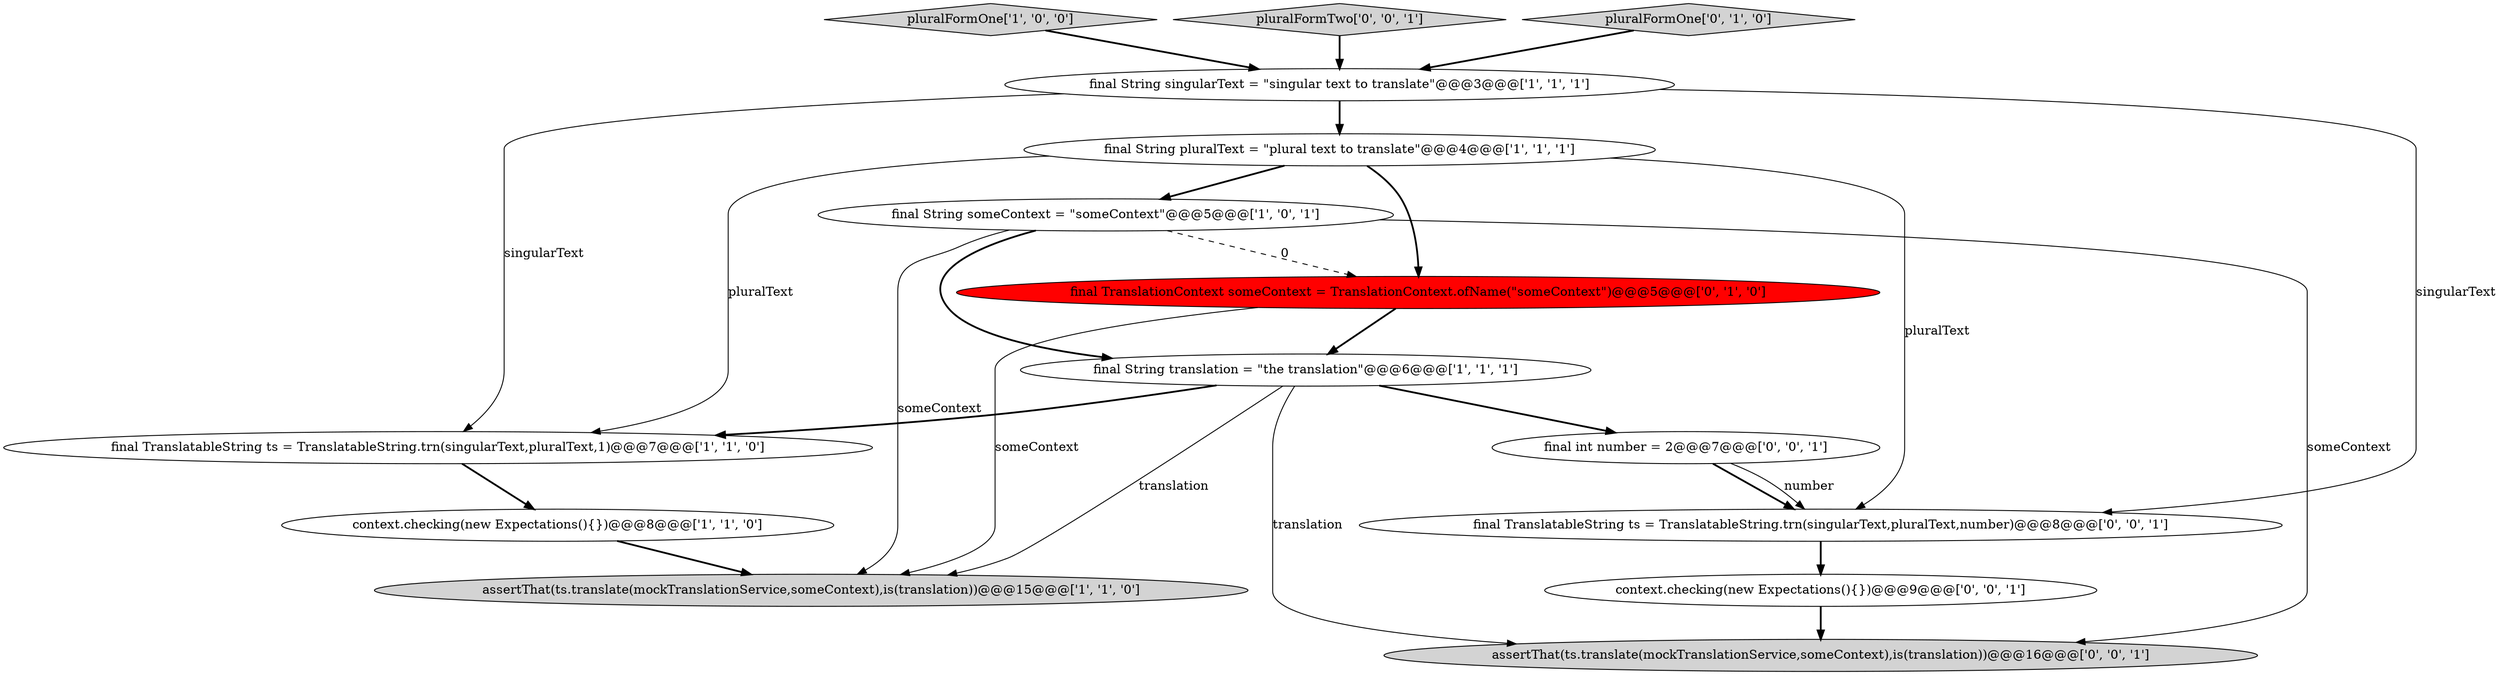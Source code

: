 digraph {
1 [style = filled, label = "pluralFormOne['1', '0', '0']", fillcolor = lightgray, shape = diamond image = "AAA0AAABBB1BBB"];
3 [style = filled, label = "final String singularText = \"singular text to translate\"@@@3@@@['1', '1', '1']", fillcolor = white, shape = ellipse image = "AAA0AAABBB1BBB"];
11 [style = filled, label = "final TranslatableString ts = TranslatableString.trn(singularText,pluralText,number)@@@8@@@['0', '0', '1']", fillcolor = white, shape = ellipse image = "AAA0AAABBB3BBB"];
13 [style = filled, label = "final int number = 2@@@7@@@['0', '0', '1']", fillcolor = white, shape = ellipse image = "AAA0AAABBB3BBB"];
6 [style = filled, label = "final TranslatableString ts = TranslatableString.trn(singularText,pluralText,1)@@@7@@@['1', '1', '0']", fillcolor = white, shape = ellipse image = "AAA0AAABBB1BBB"];
10 [style = filled, label = "context.checking(new Expectations(){})@@@9@@@['0', '0', '1']", fillcolor = white, shape = ellipse image = "AAA0AAABBB3BBB"];
12 [style = filled, label = "pluralFormTwo['0', '0', '1']", fillcolor = lightgray, shape = diamond image = "AAA0AAABBB3BBB"];
5 [style = filled, label = "assertThat(ts.translate(mockTranslationService,someContext),is(translation))@@@15@@@['1', '1', '0']", fillcolor = lightgray, shape = ellipse image = "AAA0AAABBB1BBB"];
9 [style = filled, label = "final TranslationContext someContext = TranslationContext.ofName(\"someContext\")@@@5@@@['0', '1', '0']", fillcolor = red, shape = ellipse image = "AAA1AAABBB2BBB"];
7 [style = filled, label = "final String pluralText = \"plural text to translate\"@@@4@@@['1', '1', '1']", fillcolor = white, shape = ellipse image = "AAA0AAABBB1BBB"];
8 [style = filled, label = "pluralFormOne['0', '1', '0']", fillcolor = lightgray, shape = diamond image = "AAA0AAABBB2BBB"];
0 [style = filled, label = "final String translation = \"the translation\"@@@6@@@['1', '1', '1']", fillcolor = white, shape = ellipse image = "AAA0AAABBB1BBB"];
4 [style = filled, label = "context.checking(new Expectations(){})@@@8@@@['1', '1', '0']", fillcolor = white, shape = ellipse image = "AAA0AAABBB1BBB"];
2 [style = filled, label = "final String someContext = \"someContext\"@@@5@@@['1', '0', '1']", fillcolor = white, shape = ellipse image = "AAA0AAABBB1BBB"];
14 [style = filled, label = "assertThat(ts.translate(mockTranslationService,someContext),is(translation))@@@16@@@['0', '0', '1']", fillcolor = lightgray, shape = ellipse image = "AAA0AAABBB3BBB"];
0->5 [style = solid, label="translation"];
9->5 [style = solid, label="someContext"];
9->0 [style = bold, label=""];
0->13 [style = bold, label=""];
10->14 [style = bold, label=""];
0->6 [style = bold, label=""];
2->5 [style = solid, label="someContext"];
8->3 [style = bold, label=""];
1->3 [style = bold, label=""];
2->14 [style = solid, label="someContext"];
13->11 [style = bold, label=""];
3->6 [style = solid, label="singularText"];
3->11 [style = solid, label="singularText"];
7->9 [style = bold, label=""];
6->4 [style = bold, label=""];
2->0 [style = bold, label=""];
3->7 [style = bold, label=""];
13->11 [style = solid, label="number"];
2->9 [style = dashed, label="0"];
11->10 [style = bold, label=""];
7->2 [style = bold, label=""];
0->14 [style = solid, label="translation"];
12->3 [style = bold, label=""];
4->5 [style = bold, label=""];
7->11 [style = solid, label="pluralText"];
7->6 [style = solid, label="pluralText"];
}
